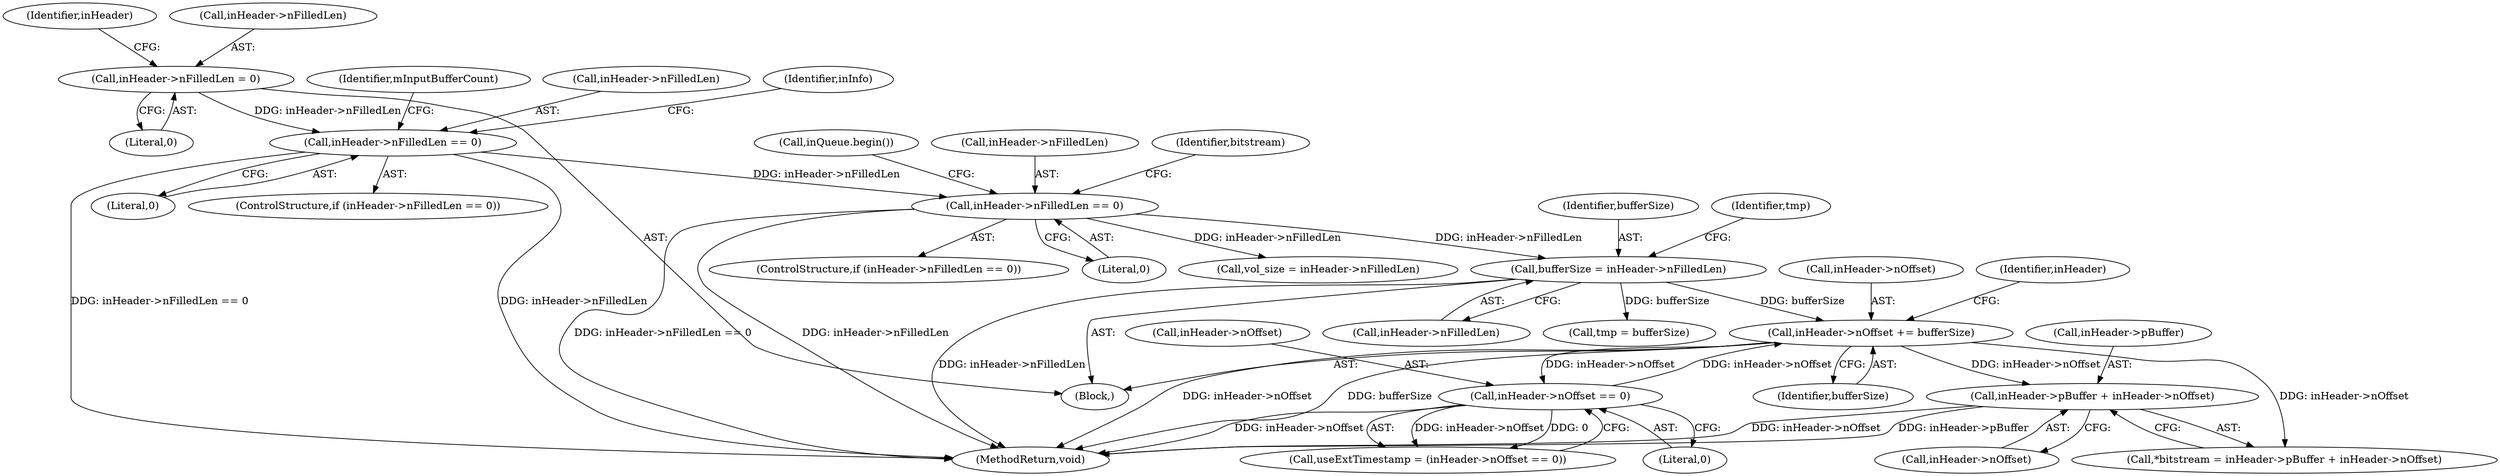 digraph "0_Android_d2f47191538837e796e2b10c1ff7e1ee35f6e0ab@pointer" {
"1000241" [label="(Call,inHeader->pBuffer + inHeader->nOffset)"];
"1000541" [label="(Call,inHeader->nOffset += bufferSize)"];
"1000461" [label="(Call,bufferSize = inHeader->nFilledLen)"];
"1000169" [label="(Call,inHeader->nFilledLen == 0)"];
"1000571" [label="(Call,inHeader->nFilledLen == 0)"];
"1000546" [label="(Call,inHeader->nFilledLen = 0)"];
"1000438" [label="(Call,inHeader->nOffset == 0)"];
"1000570" [label="(ControlStructure,if (inHeader->nFilledLen == 0))"];
"1000554" [label="(Identifier,inHeader)"];
"1000436" [label="(Call,useExtTimestamp = (inHeader->nOffset == 0))"];
"1000176" [label="(Call,inQueue.begin())"];
"1000467" [label="(Call,tmp = bufferSize)"];
"1000572" [label="(Call,inHeader->nFilledLen)"];
"1000129" [label="(Block,)"];
"1000462" [label="(Identifier,bufferSize)"];
"1000550" [label="(Literal,0)"];
"1000542" [label="(Call,inHeader->nOffset)"];
"1000640" [label="(MethodReturn,void)"];
"1000241" [label="(Call,inHeader->pBuffer + inHeader->nOffset)"];
"1000442" [label="(Literal,0)"];
"1000541" [label="(Call,inHeader->nOffset += bufferSize)"];
"1000438" [label="(Call,inHeader->nOffset == 0)"];
"1000548" [label="(Identifier,inHeader)"];
"1000571" [label="(Call,inHeader->nFilledLen == 0)"];
"1000242" [label="(Call,inHeader->pBuffer)"];
"1000170" [label="(Call,inHeader->nFilledLen)"];
"1000461" [label="(Call,bufferSize = inHeader->nFilledLen)"];
"1000245" [label="(Call,inHeader->nOffset)"];
"1000579" [label="(Identifier,inInfo)"];
"1000463" [label="(Call,inHeader->nFilledLen)"];
"1000575" [label="(Literal,0)"];
"1000297" [label="(Call,vol_size = inHeader->nFilledLen)"];
"1000546" [label="(Call,inHeader->nFilledLen = 0)"];
"1000547" [label="(Call,inHeader->nFilledLen)"];
"1000468" [label="(Identifier,tmp)"];
"1000173" [label="(Literal,0)"];
"1000593" [label="(Identifier,mInputBufferCount)"];
"1000545" [label="(Identifier,bufferSize)"];
"1000439" [label="(Call,inHeader->nOffset)"];
"1000169" [label="(Call,inHeader->nFilledLen == 0)"];
"1000240" [label="(Identifier,bitstream)"];
"1000239" [label="(Call,*bitstream = inHeader->pBuffer + inHeader->nOffset)"];
"1000168" [label="(ControlStructure,if (inHeader->nFilledLen == 0))"];
"1000241" -> "1000239"  [label="AST: "];
"1000241" -> "1000245"  [label="CFG: "];
"1000242" -> "1000241"  [label="AST: "];
"1000245" -> "1000241"  [label="AST: "];
"1000239" -> "1000241"  [label="CFG: "];
"1000241" -> "1000640"  [label="DDG: inHeader->pBuffer"];
"1000241" -> "1000640"  [label="DDG: inHeader->nOffset"];
"1000541" -> "1000241"  [label="DDG: inHeader->nOffset"];
"1000541" -> "1000129"  [label="AST: "];
"1000541" -> "1000545"  [label="CFG: "];
"1000542" -> "1000541"  [label="AST: "];
"1000545" -> "1000541"  [label="AST: "];
"1000548" -> "1000541"  [label="CFG: "];
"1000541" -> "1000640"  [label="DDG: inHeader->nOffset"];
"1000541" -> "1000640"  [label="DDG: bufferSize"];
"1000541" -> "1000239"  [label="DDG: inHeader->nOffset"];
"1000541" -> "1000438"  [label="DDG: inHeader->nOffset"];
"1000461" -> "1000541"  [label="DDG: bufferSize"];
"1000438" -> "1000541"  [label="DDG: inHeader->nOffset"];
"1000461" -> "1000129"  [label="AST: "];
"1000461" -> "1000463"  [label="CFG: "];
"1000462" -> "1000461"  [label="AST: "];
"1000463" -> "1000461"  [label="AST: "];
"1000468" -> "1000461"  [label="CFG: "];
"1000461" -> "1000640"  [label="DDG: inHeader->nFilledLen"];
"1000169" -> "1000461"  [label="DDG: inHeader->nFilledLen"];
"1000461" -> "1000467"  [label="DDG: bufferSize"];
"1000169" -> "1000168"  [label="AST: "];
"1000169" -> "1000173"  [label="CFG: "];
"1000170" -> "1000169"  [label="AST: "];
"1000173" -> "1000169"  [label="AST: "];
"1000176" -> "1000169"  [label="CFG: "];
"1000240" -> "1000169"  [label="CFG: "];
"1000169" -> "1000640"  [label="DDG: inHeader->nFilledLen == 0"];
"1000169" -> "1000640"  [label="DDG: inHeader->nFilledLen"];
"1000571" -> "1000169"  [label="DDG: inHeader->nFilledLen"];
"1000169" -> "1000297"  [label="DDG: inHeader->nFilledLen"];
"1000571" -> "1000570"  [label="AST: "];
"1000571" -> "1000575"  [label="CFG: "];
"1000572" -> "1000571"  [label="AST: "];
"1000575" -> "1000571"  [label="AST: "];
"1000579" -> "1000571"  [label="CFG: "];
"1000593" -> "1000571"  [label="CFG: "];
"1000571" -> "1000640"  [label="DDG: inHeader->nFilledLen == 0"];
"1000571" -> "1000640"  [label="DDG: inHeader->nFilledLen"];
"1000546" -> "1000571"  [label="DDG: inHeader->nFilledLen"];
"1000546" -> "1000129"  [label="AST: "];
"1000546" -> "1000550"  [label="CFG: "];
"1000547" -> "1000546"  [label="AST: "];
"1000550" -> "1000546"  [label="AST: "];
"1000554" -> "1000546"  [label="CFG: "];
"1000438" -> "1000436"  [label="AST: "];
"1000438" -> "1000442"  [label="CFG: "];
"1000439" -> "1000438"  [label="AST: "];
"1000442" -> "1000438"  [label="AST: "];
"1000436" -> "1000438"  [label="CFG: "];
"1000438" -> "1000640"  [label="DDG: inHeader->nOffset"];
"1000438" -> "1000436"  [label="DDG: inHeader->nOffset"];
"1000438" -> "1000436"  [label="DDG: 0"];
}
